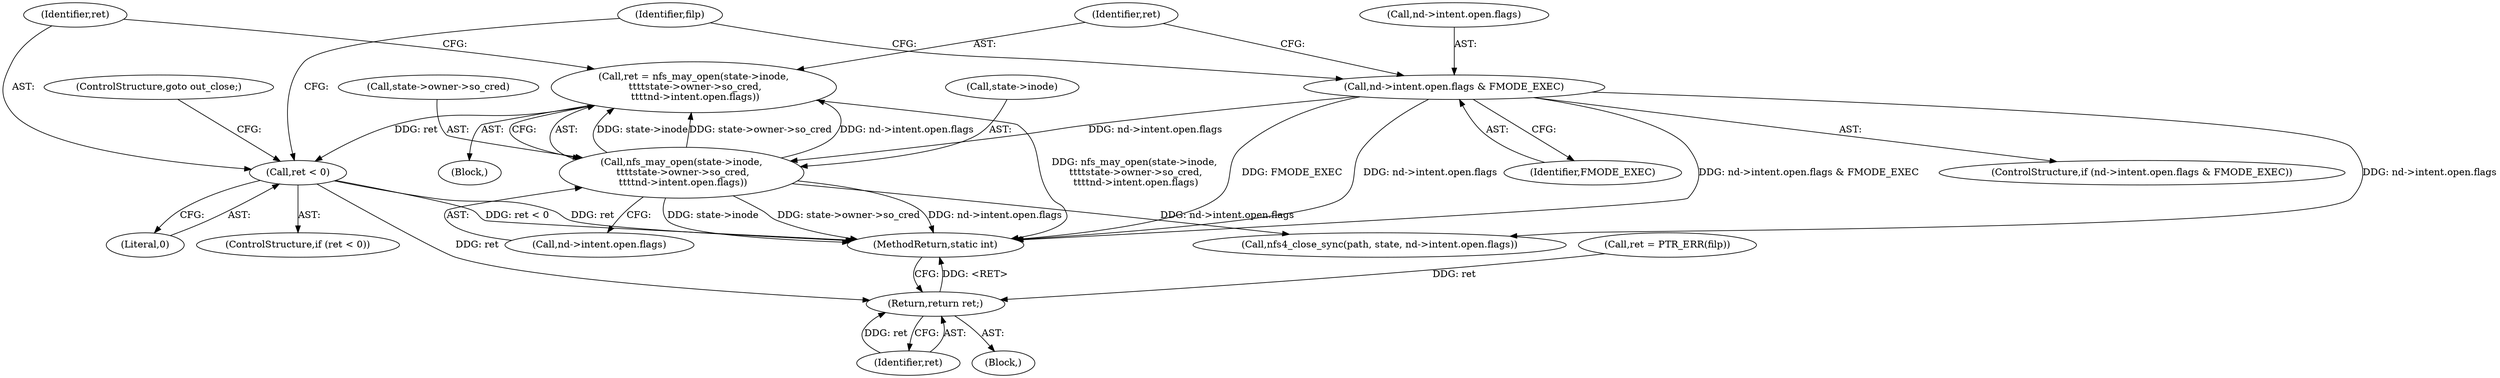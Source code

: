 digraph "0_linux_dc0b027dfadfcb8a5504f7d8052754bf8d501ab9_10@API" {
"1000119" [label="(Call,ret = nfs_may_open(state->inode,\n \t\t\t\tstate->owner->so_cred,\n \t\t\t\tnd->intent.open.flags))"];
"1000121" [label="(Call,nfs_may_open(state->inode,\n \t\t\t\tstate->owner->so_cred,\n \t\t\t\tnd->intent.open.flags))"];
"1000109" [label="(Call,nd->intent.open.flags & FMODE_EXEC)"];
"1000138" [label="(Call,ret < 0)"];
"1000182" [label="(Return,return ret;)"];
"1000138" [label="(Call,ret < 0)"];
"1000140" [label="(Literal,0)"];
"1000130" [label="(Call,nd->intent.open.flags)"];
"1000141" [label="(ControlStructure,goto out_close;)"];
"1000137" [label="(ControlStructure,if (ret < 0))"];
"1000117" [label="(Identifier,FMODE_EXEC)"];
"1000139" [label="(Identifier,ret)"];
"1000183" [label="(Identifier,ret)"];
"1000172" [label="(Call,nfs4_close_sync(path, state, nd->intent.open.flags))"];
"1000121" [label="(Call,nfs_may_open(state->inode,\n \t\t\t\tstate->owner->so_cred,\n \t\t\t\tnd->intent.open.flags))"];
"1000143" [label="(Identifier,filp)"];
"1000119" [label="(Call,ret = nfs_may_open(state->inode,\n \t\t\t\tstate->owner->so_cred,\n \t\t\t\tnd->intent.open.flags))"];
"1000109" [label="(Call,nd->intent.open.flags & FMODE_EXEC)"];
"1000105" [label="(Block,)"];
"1000122" [label="(Call,state->inode)"];
"1000167" [label="(Call,ret = PTR_ERR(filp))"];
"1000182" [label="(Return,return ret;)"];
"1000125" [label="(Call,state->owner->so_cred)"];
"1000110" [label="(Call,nd->intent.open.flags)"];
"1000120" [label="(Identifier,ret)"];
"1000118" [label="(Block,)"];
"1000108" [label="(ControlStructure,if (nd->intent.open.flags & FMODE_EXEC))"];
"1000184" [label="(MethodReturn,static int)"];
"1000119" -> "1000118"  [label="AST: "];
"1000119" -> "1000121"  [label="CFG: "];
"1000120" -> "1000119"  [label="AST: "];
"1000121" -> "1000119"  [label="AST: "];
"1000139" -> "1000119"  [label="CFG: "];
"1000119" -> "1000184"  [label="DDG: nfs_may_open(state->inode,\n \t\t\t\tstate->owner->so_cred,\n \t\t\t\tnd->intent.open.flags)"];
"1000121" -> "1000119"  [label="DDG: state->inode"];
"1000121" -> "1000119"  [label="DDG: state->owner->so_cred"];
"1000121" -> "1000119"  [label="DDG: nd->intent.open.flags"];
"1000119" -> "1000138"  [label="DDG: ret"];
"1000121" -> "1000130"  [label="CFG: "];
"1000122" -> "1000121"  [label="AST: "];
"1000125" -> "1000121"  [label="AST: "];
"1000130" -> "1000121"  [label="AST: "];
"1000121" -> "1000184"  [label="DDG: state->owner->so_cred"];
"1000121" -> "1000184"  [label="DDG: nd->intent.open.flags"];
"1000121" -> "1000184"  [label="DDG: state->inode"];
"1000109" -> "1000121"  [label="DDG: nd->intent.open.flags"];
"1000121" -> "1000172"  [label="DDG: nd->intent.open.flags"];
"1000109" -> "1000108"  [label="AST: "];
"1000109" -> "1000117"  [label="CFG: "];
"1000110" -> "1000109"  [label="AST: "];
"1000117" -> "1000109"  [label="AST: "];
"1000120" -> "1000109"  [label="CFG: "];
"1000143" -> "1000109"  [label="CFG: "];
"1000109" -> "1000184"  [label="DDG: FMODE_EXEC"];
"1000109" -> "1000184"  [label="DDG: nd->intent.open.flags"];
"1000109" -> "1000184"  [label="DDG: nd->intent.open.flags & FMODE_EXEC"];
"1000109" -> "1000172"  [label="DDG: nd->intent.open.flags"];
"1000138" -> "1000137"  [label="AST: "];
"1000138" -> "1000140"  [label="CFG: "];
"1000139" -> "1000138"  [label="AST: "];
"1000140" -> "1000138"  [label="AST: "];
"1000141" -> "1000138"  [label="CFG: "];
"1000143" -> "1000138"  [label="CFG: "];
"1000138" -> "1000184"  [label="DDG: ret"];
"1000138" -> "1000184"  [label="DDG: ret < 0"];
"1000138" -> "1000182"  [label="DDG: ret"];
"1000182" -> "1000105"  [label="AST: "];
"1000182" -> "1000183"  [label="CFG: "];
"1000183" -> "1000182"  [label="AST: "];
"1000184" -> "1000182"  [label="CFG: "];
"1000182" -> "1000184"  [label="DDG: <RET>"];
"1000183" -> "1000182"  [label="DDG: ret"];
"1000167" -> "1000182"  [label="DDG: ret"];
}
